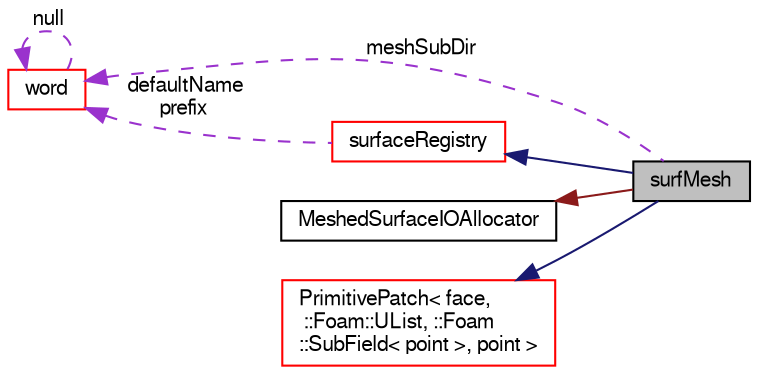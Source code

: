digraph "surfMesh"
{
  bgcolor="transparent";
  edge [fontname="FreeSans",fontsize="10",labelfontname="FreeSans",labelfontsize="10"];
  node [fontname="FreeSans",fontsize="10",shape=record];
  rankdir="LR";
  Node15 [label="surfMesh",height=0.2,width=0.4,color="black", fillcolor="grey75", style="filled", fontcolor="black"];
  Node16 -> Node15 [dir="back",color="midnightblue",fontsize="10",style="solid",fontname="FreeSans"];
  Node16 [label="surfaceRegistry",height=0.2,width=0.4,color="red",URL="$a29690.html",tooltip="Wraps the normal objectRegistry with a local instance for surfaces. "];
  Node26 -> Node16 [dir="back",color="darkorchid3",fontsize="10",style="dashed",label=" defaultName\nprefix" ,fontname="FreeSans"];
  Node26 [label="word",height=0.2,width=0.4,color="red",URL="$a28258.html",tooltip="A class for handling words, derived from string. "];
  Node26 -> Node26 [dir="back",color="darkorchid3",fontsize="10",style="dashed",label=" null" ,fontname="FreeSans"];
  Node29 -> Node15 [dir="back",color="firebrick4",fontsize="10",style="solid",fontname="FreeSans"];
  Node29 [label="MeshedSurfaceIOAllocator",height=0.2,width=0.4,color="black",URL="$a29578.html",tooltip="A helper class for storing points, faces and zones with IO capabilities. "];
  Node30 -> Node15 [dir="back",color="midnightblue",fontsize="10",style="solid",fontname="FreeSans"];
  Node30 [label="PrimitivePatch\< face,\l ::Foam::UList, ::Foam\l::SubField\< point \>, point \>",height=0.2,width=0.4,color="red",URL="$a27538.html"];
  Node26 -> Node15 [dir="back",color="darkorchid3",fontsize="10",style="dashed",label=" meshSubDir" ,fontname="FreeSans"];
}
